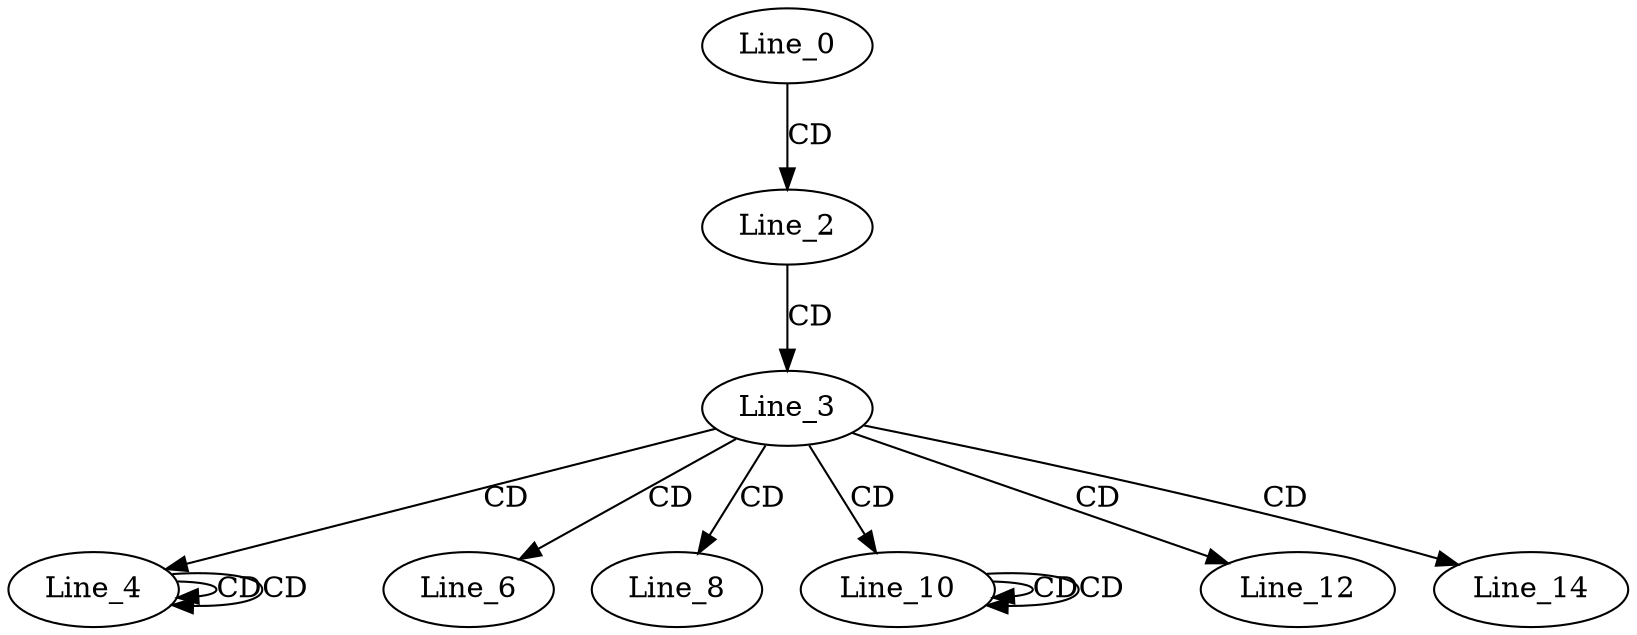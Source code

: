 digraph G {
  Line_0;
  Line_2;
  Line_3;
  Line_4;
  Line_4;
  Line_4;
  Line_4;
  Line_4;
  Line_6;
  Line_6;
  Line_8;
  Line_8;
  Line_10;
  Line_10;
  Line_10;
  Line_10;
  Line_12;
  Line_12;
  Line_14;
  Line_14;
  Line_0 -> Line_2 [ label="CD" ];
  Line_2 -> Line_3 [ label="CD" ];
  Line_3 -> Line_4 [ label="CD" ];
  Line_4 -> Line_4 [ label="CD" ];
  Line_4 -> Line_4 [ label="CD" ];
  Line_3 -> Line_6 [ label="CD" ];
  Line_3 -> Line_8 [ label="CD" ];
  Line_3 -> Line_10 [ label="CD" ];
  Line_10 -> Line_10 [ label="CD" ];
  Line_10 -> Line_10 [ label="CD" ];
  Line_3 -> Line_12 [ label="CD" ];
  Line_3 -> Line_14 [ label="CD" ];
}
